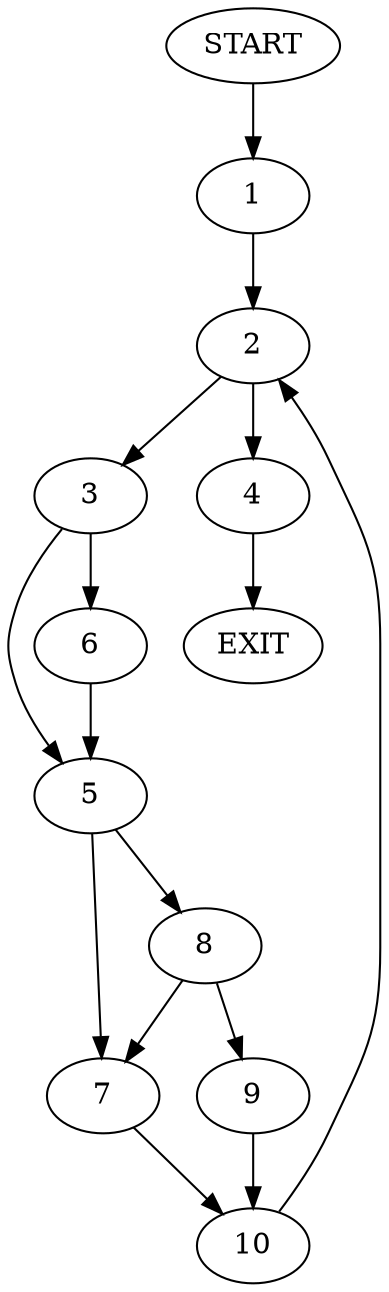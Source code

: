 digraph {
0 [label="START"]
11 [label="EXIT"]
0 -> 1
1 -> 2
2 -> 3
2 -> 4
4 -> 11
3 -> 5
3 -> 6
5 -> 7
5 -> 8
6 -> 5
8 -> 7
8 -> 9
7 -> 10
9 -> 10
10 -> 2
}
